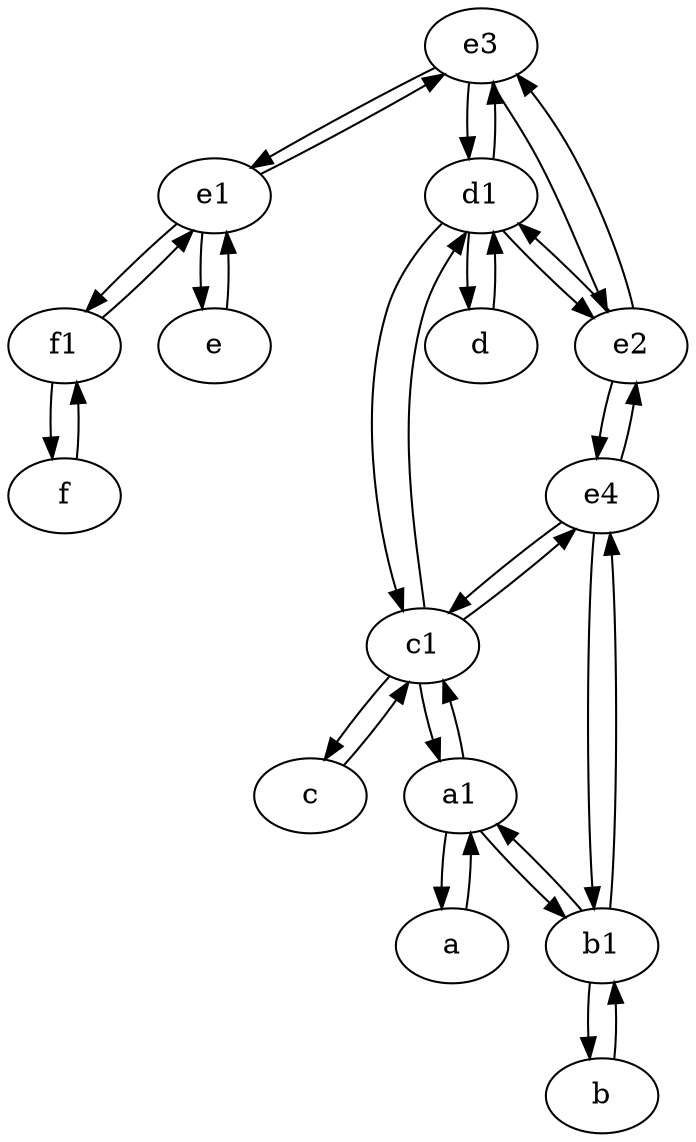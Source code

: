 digraph  {
	e3;
	e1 [pos="25,45!"];
	c [pos="20,10!"];
	e4;
	c1 [pos="30,15!"];
	d [pos="20,30!"];
	f [pos="15,45!"];
	a1 [pos="40,15!"];
	b1 [pos="45,20!"];
	f1;
	e [pos="30,50!"];
	b [pos="50,20!"];
	d1 [pos="25,30!"];
	a [pos="40,10!"];
	e2;
	b1 -> b;
	c1 -> c;
	e4 -> b1;
	c1 -> a1;
	f -> f1;
	c1 -> e4;
	e1 -> e;
	b1 -> e4;
	f1 -> e1;
	c -> c1;
	e2 -> e4;
	e3 -> e1;
	d -> d1;
	e2 -> e3;
	e2 -> d1;
	f1 -> f;
	d1 -> e2;
	d1 -> d;
	e4 -> c1;
	b1 -> a1;
	e3 -> e2;
	e1 -> e3;
	a -> a1;
	e4 -> e2;
	d1 -> c1;
	b -> b1;
	a1 -> a;
	e3 -> d1;
	e -> e1;
	a1 -> c1;
	e1 -> f1;
	d1 -> e3;
	a1 -> b1;
	c1 -> d1;

	}